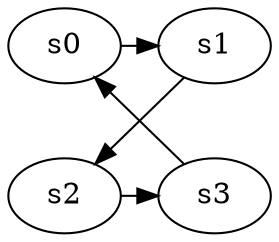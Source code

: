 digraph states {
    s0 -> s1 -> s2 -> s3 -> s0;
    {rank = same; s0; s1}
    {rank = same; s2; s3}
}